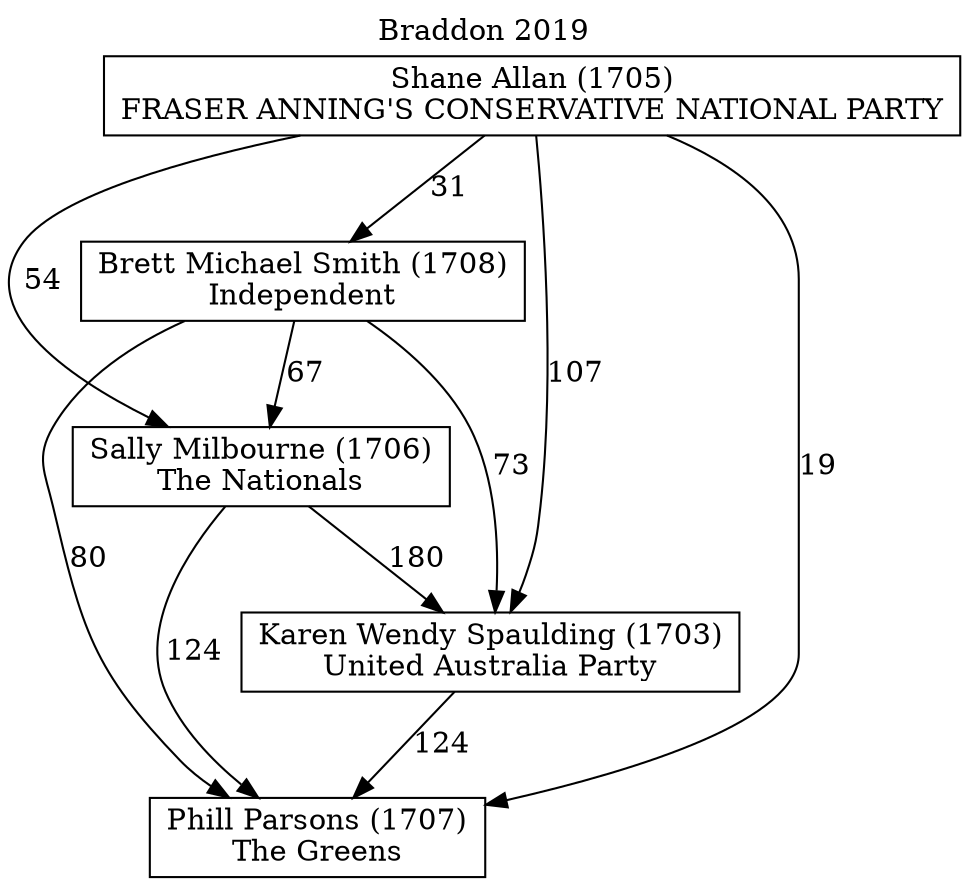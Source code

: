 // House preference flow
digraph "Phill Parsons (1707)_Braddon_2019" {
	graph [label="Braddon 2019" labelloc=t mclimit=10]
	node [shape=box]
	"Phill Parsons (1707)" [label="Phill Parsons (1707)
The Greens"]
	"Karen Wendy Spaulding (1703)" [label="Karen Wendy Spaulding (1703)
United Australia Party"]
	"Sally Milbourne (1706)" [label="Sally Milbourne (1706)
The Nationals"]
	"Brett Michael Smith (1708)" [label="Brett Michael Smith (1708)
Independent"]
	"Shane Allan (1705)" [label="Shane Allan (1705)
FRASER ANNING'S CONSERVATIVE NATIONAL PARTY"]
	"Phill Parsons (1707)" [label="Phill Parsons (1707)
The Greens"]
	"Sally Milbourne (1706)" [label="Sally Milbourne (1706)
The Nationals"]
	"Brett Michael Smith (1708)" [label="Brett Michael Smith (1708)
Independent"]
	"Shane Allan (1705)" [label="Shane Allan (1705)
FRASER ANNING'S CONSERVATIVE NATIONAL PARTY"]
	"Phill Parsons (1707)" [label="Phill Parsons (1707)
The Greens"]
	"Brett Michael Smith (1708)" [label="Brett Michael Smith (1708)
Independent"]
	"Shane Allan (1705)" [label="Shane Allan (1705)
FRASER ANNING'S CONSERVATIVE NATIONAL PARTY"]
	"Phill Parsons (1707)" [label="Phill Parsons (1707)
The Greens"]
	"Shane Allan (1705)" [label="Shane Allan (1705)
FRASER ANNING'S CONSERVATIVE NATIONAL PARTY"]
	"Shane Allan (1705)" [label="Shane Allan (1705)
FRASER ANNING'S CONSERVATIVE NATIONAL PARTY"]
	"Brett Michael Smith (1708)" [label="Brett Michael Smith (1708)
Independent"]
	"Shane Allan (1705)" [label="Shane Allan (1705)
FRASER ANNING'S CONSERVATIVE NATIONAL PARTY"]
	"Shane Allan (1705)" [label="Shane Allan (1705)
FRASER ANNING'S CONSERVATIVE NATIONAL PARTY"]
	"Sally Milbourne (1706)" [label="Sally Milbourne (1706)
The Nationals"]
	"Brett Michael Smith (1708)" [label="Brett Michael Smith (1708)
Independent"]
	"Shane Allan (1705)" [label="Shane Allan (1705)
FRASER ANNING'S CONSERVATIVE NATIONAL PARTY"]
	"Sally Milbourne (1706)" [label="Sally Milbourne (1706)
The Nationals"]
	"Shane Allan (1705)" [label="Shane Allan (1705)
FRASER ANNING'S CONSERVATIVE NATIONAL PARTY"]
	"Shane Allan (1705)" [label="Shane Allan (1705)
FRASER ANNING'S CONSERVATIVE NATIONAL PARTY"]
	"Brett Michael Smith (1708)" [label="Brett Michael Smith (1708)
Independent"]
	"Shane Allan (1705)" [label="Shane Allan (1705)
FRASER ANNING'S CONSERVATIVE NATIONAL PARTY"]
	"Shane Allan (1705)" [label="Shane Allan (1705)
FRASER ANNING'S CONSERVATIVE NATIONAL PARTY"]
	"Karen Wendy Spaulding (1703)" [label="Karen Wendy Spaulding (1703)
United Australia Party"]
	"Sally Milbourne (1706)" [label="Sally Milbourne (1706)
The Nationals"]
	"Brett Michael Smith (1708)" [label="Brett Michael Smith (1708)
Independent"]
	"Shane Allan (1705)" [label="Shane Allan (1705)
FRASER ANNING'S CONSERVATIVE NATIONAL PARTY"]
	"Karen Wendy Spaulding (1703)" [label="Karen Wendy Spaulding (1703)
United Australia Party"]
	"Brett Michael Smith (1708)" [label="Brett Michael Smith (1708)
Independent"]
	"Shane Allan (1705)" [label="Shane Allan (1705)
FRASER ANNING'S CONSERVATIVE NATIONAL PARTY"]
	"Karen Wendy Spaulding (1703)" [label="Karen Wendy Spaulding (1703)
United Australia Party"]
	"Shane Allan (1705)" [label="Shane Allan (1705)
FRASER ANNING'S CONSERVATIVE NATIONAL PARTY"]
	"Shane Allan (1705)" [label="Shane Allan (1705)
FRASER ANNING'S CONSERVATIVE NATIONAL PARTY"]
	"Brett Michael Smith (1708)" [label="Brett Michael Smith (1708)
Independent"]
	"Shane Allan (1705)" [label="Shane Allan (1705)
FRASER ANNING'S CONSERVATIVE NATIONAL PARTY"]
	"Shane Allan (1705)" [label="Shane Allan (1705)
FRASER ANNING'S CONSERVATIVE NATIONAL PARTY"]
	"Sally Milbourne (1706)" [label="Sally Milbourne (1706)
The Nationals"]
	"Brett Michael Smith (1708)" [label="Brett Michael Smith (1708)
Independent"]
	"Shane Allan (1705)" [label="Shane Allan (1705)
FRASER ANNING'S CONSERVATIVE NATIONAL PARTY"]
	"Sally Milbourne (1706)" [label="Sally Milbourne (1706)
The Nationals"]
	"Shane Allan (1705)" [label="Shane Allan (1705)
FRASER ANNING'S CONSERVATIVE NATIONAL PARTY"]
	"Shane Allan (1705)" [label="Shane Allan (1705)
FRASER ANNING'S CONSERVATIVE NATIONAL PARTY"]
	"Brett Michael Smith (1708)" [label="Brett Michael Smith (1708)
Independent"]
	"Shane Allan (1705)" [label="Shane Allan (1705)
FRASER ANNING'S CONSERVATIVE NATIONAL PARTY"]
	"Shane Allan (1705)" [label="Shane Allan (1705)
FRASER ANNING'S CONSERVATIVE NATIONAL PARTY"]
	"Karen Wendy Spaulding (1703)" -> "Phill Parsons (1707)" [label=124]
	"Sally Milbourne (1706)" -> "Karen Wendy Spaulding (1703)" [label=180]
	"Brett Michael Smith (1708)" -> "Sally Milbourne (1706)" [label=67]
	"Shane Allan (1705)" -> "Brett Michael Smith (1708)" [label=31]
	"Sally Milbourne (1706)" -> "Phill Parsons (1707)" [label=124]
	"Brett Michael Smith (1708)" -> "Phill Parsons (1707)" [label=80]
	"Shane Allan (1705)" -> "Phill Parsons (1707)" [label=19]
	"Shane Allan (1705)" -> "Sally Milbourne (1706)" [label=54]
	"Brett Michael Smith (1708)" -> "Karen Wendy Spaulding (1703)" [label=73]
	"Shane Allan (1705)" -> "Karen Wendy Spaulding (1703)" [label=107]
}
